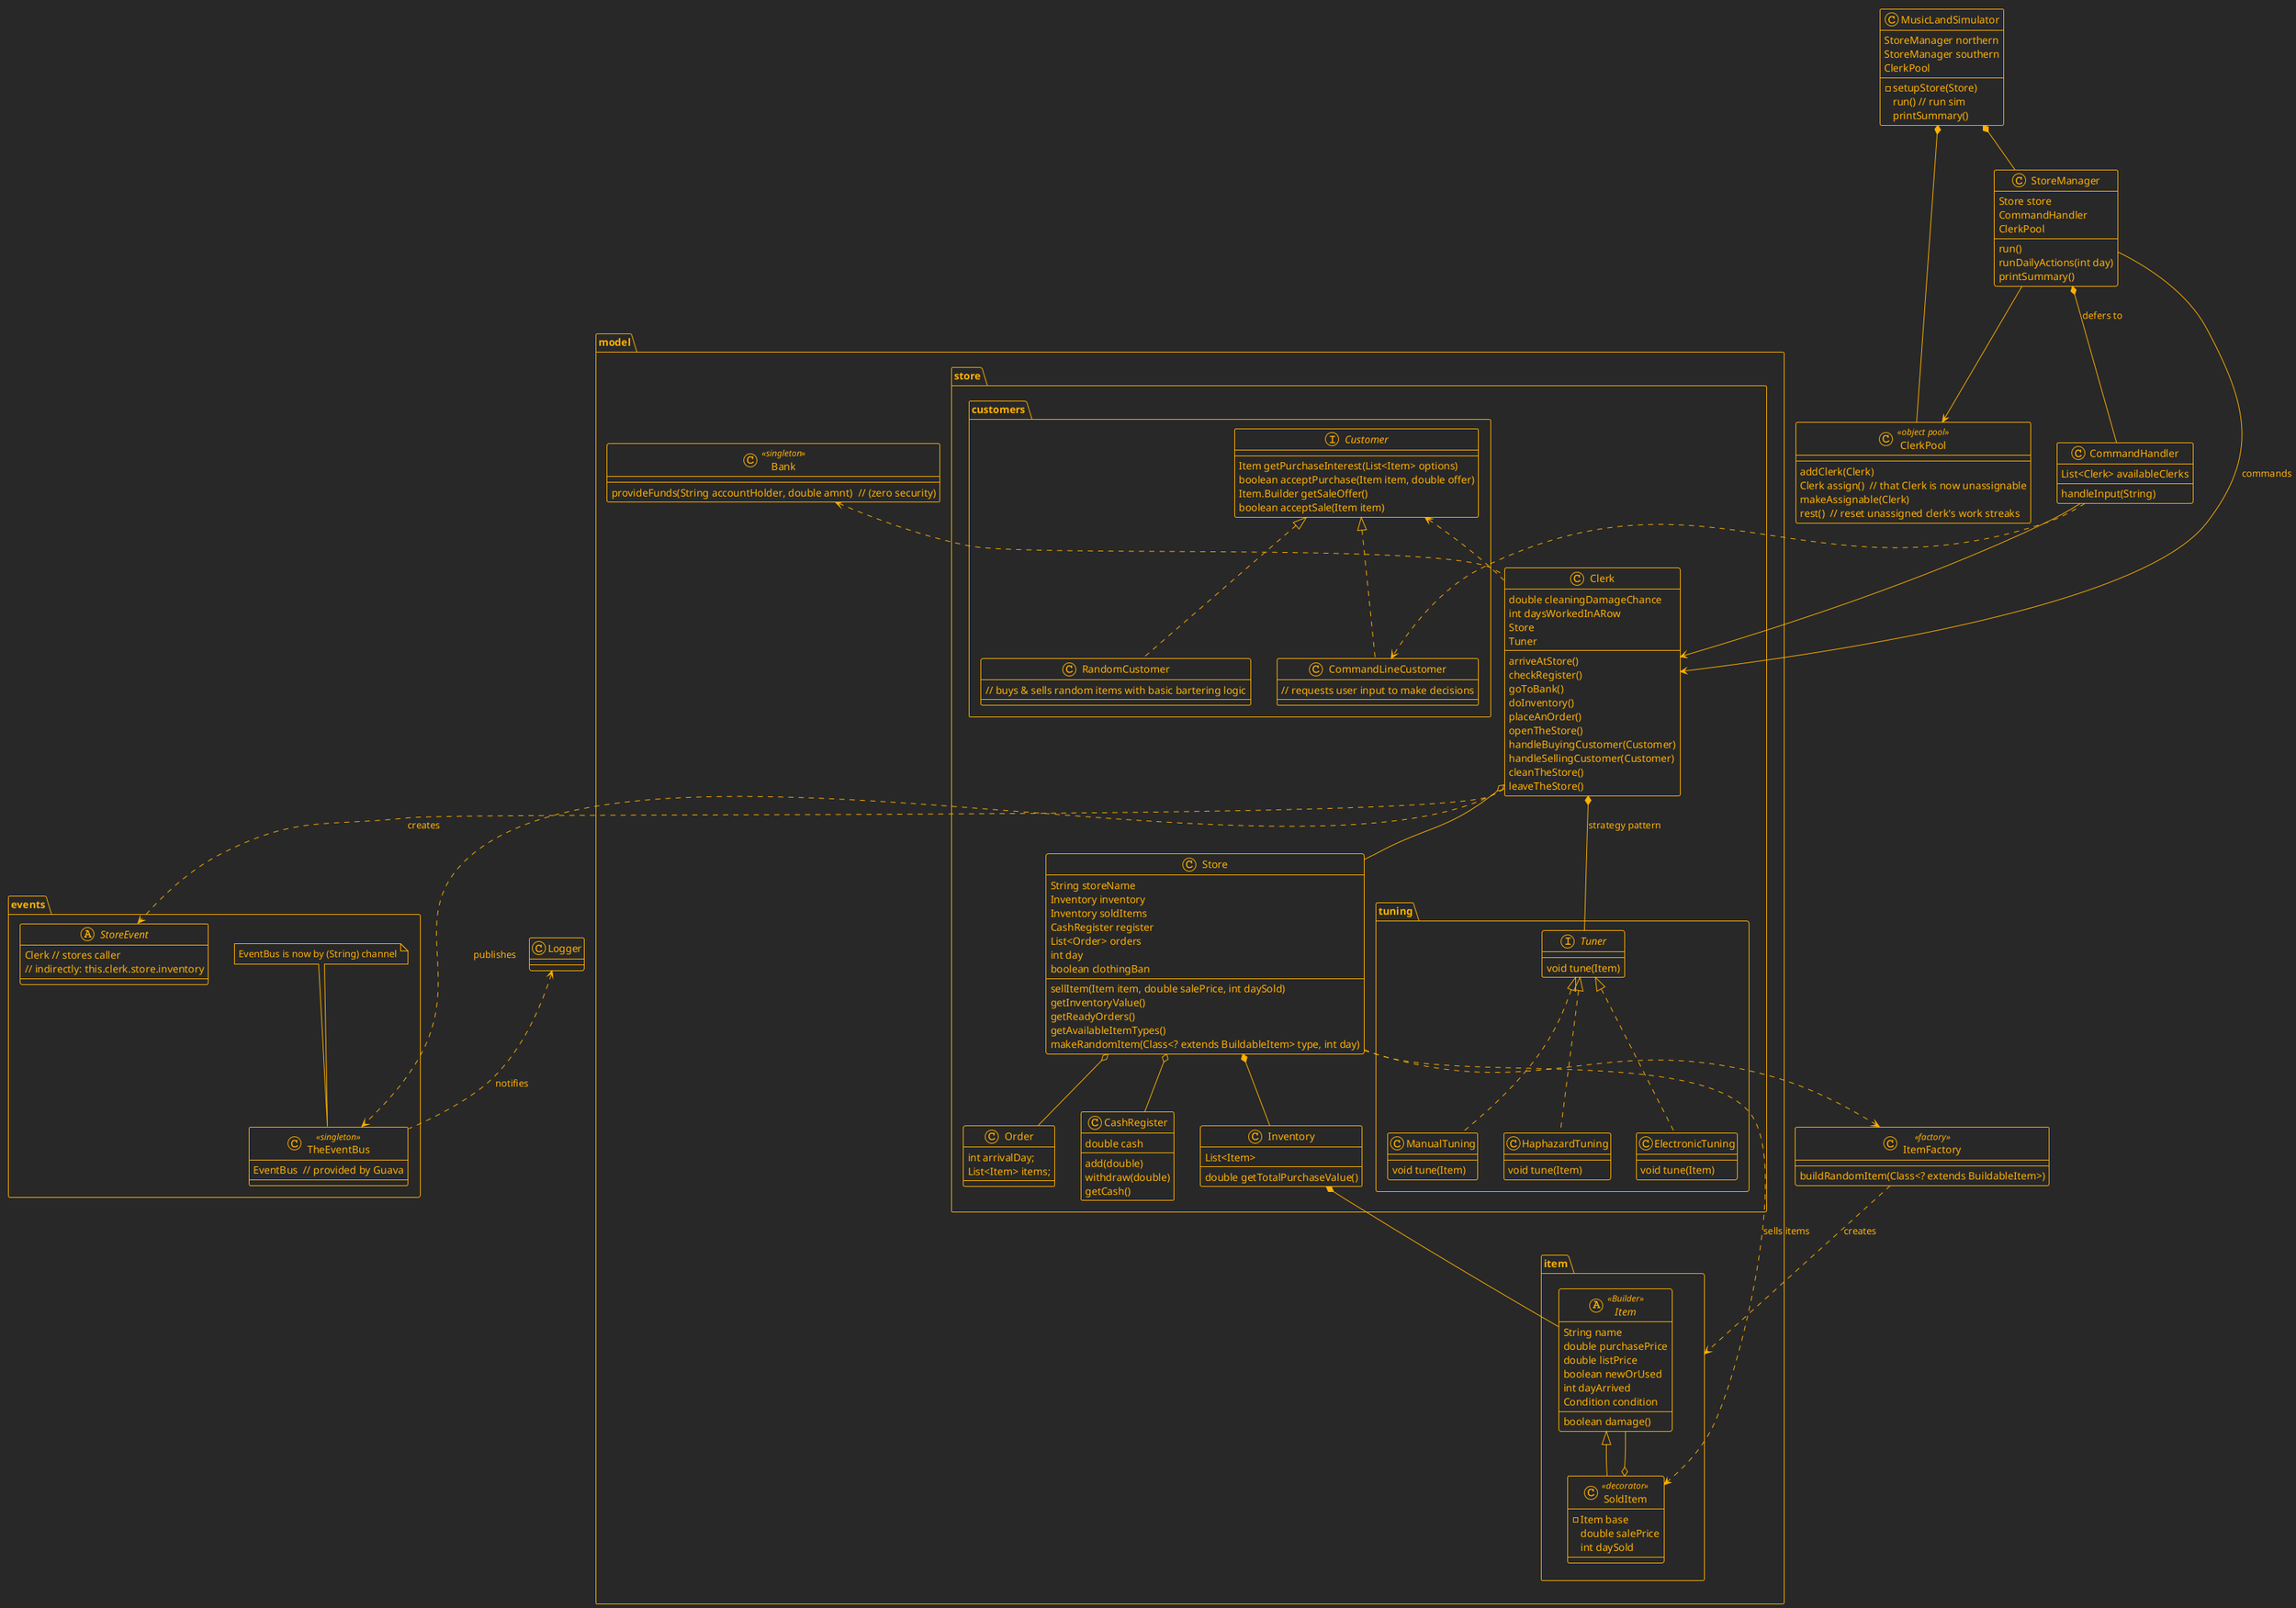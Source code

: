 @startuml

!theme crt-amber

<style>
header {
  HorizontalAlignment left
}
</style>

package "model" {

  '================================================================
  ' Item Package: Defines all sellable items and their properties.
  '================================================================
  package "item" {

    ' --- Base Item Definition ---
    abstract class Item <<Builder>> {
      String name
      double purchasePrice
      double listPrice
      boolean newOrUsed
      int dayArrived
      Condition condition
      boolean damage()
    }

    class SoldItem <<decorator>> extends Item {
      - Item base
      double salePrice
      int daySold
    }

    SoldItem o-- Item

  }

  '================================================================
  ' Store Package: Defines the store, staff, and customer logic.
  '================================================================
  package "store" {
    class Store {
      String storeName
      Inventory inventory
      Inventory soldItems
      CashRegister register
      List<Order> orders
      int day
      boolean clothingBan

      sellItem(Item item, double salePrice, int daySold)
      getInventoryValue()
      getReadyOrders()
      getAvailableItemTypes()
      makeRandomItem(Class<? extends BuildableItem> type, int day)
    }

    class Inventory {
      List<Item>
      double getTotalPurchaseValue()
    }

    class Order {
      int arrivalDay;
      List<Item> items;
    }

    class CashRegister {
      double cash
      add(double)
      withdraw(double)
      getCash()
    }

    package "customers" {
      interface Customer {
        Item getPurchaseInterest(List<Item> options)
        boolean acceptPurchase(Item item, double offer)
        Item.Builder getSaleOffer()
        boolean acceptSale(Item item)
      }

      class RandomCustomer implements Customer {
        // buys & sells random items with basic bartering logic
      }

      class CommandLineCustomer implements Customer {
        // requests user input to make decisions
      }
    }

    class Clerk {
      double cleaningDamageChance
      int daysWorkedInARow
      Store
      Tuner
      arriveAtStore()
      checkRegister()
      goToBank()
      doInventory()
      placeAnOrder()
      openTheStore()
      handleBuyingCustomer(Customer)
      handleSellingCustomer(Customer)
      cleanTheStore()
      leaveTheStore()
    }

    package "tuning" {
      interface Tuner {
        void tune(Item)
      }

      class HaphazardTuning implements Tuner {
        void tune(Item)
      }

      class ElectronicTuning implements Tuner {
        void tune(Item)
      }

      class ManualTuning implements Tuner {
        void tune(Item)
      }

    }

    ' --- Relationships within Store Package ---
    Store o-- Order
    Store o-- CashRegister
    Store *-- Inventory
    Store ..> SoldItem : sells items
    Inventory *-- Item
    Clerk o-- Store
    Clerk *-- Tuner : strategy pattern
    Customer <.. Clerk
  }

  '================================================================
  ' Singleton and Factory Definitions
  '================================================================
  class Bank <<singleton>> {
    provideFunds(String accountHolder, double amnt)  // (zero security)
  }

  Bank <.. Clerk

}

package "events" {
  class TheEventBus <<singleton>> {
    EventBus  // provided by Guava
  }

  note top
    EventBus is now by (String) channel
  end note

  abstract class StoreEvent {
    Clerk // stores caller
    // indirectly: this.clerk.store.inventory
  }

  ' --- Relationships within Package ---
  Clerk ..> TheEventBus : publishes
  Clerk ..> StoreEvent : creates

}

'================================================================
' Top-Level Simulation Components
'================================================================
class Logger {
}

class ItemFactory <<factory>> {
  buildRandomItem(Class<? extends BuildableItem>)
}

class CommandHandler {
  List<Clerk> availableClerks
  handleInput(String)
}

class ClerkPool <<object pool>> {
  addClerk(Clerk)
  Clerk assign()  // that Clerk is now unassignable
  makeAssignable(Clerk)
  rest()  // reset unassigned clerk's work streaks
}

class MusicLandSimulator {
  StoreManager northern
  StoreManager southern
  ClerkPool
  -setupStore(Store)
  run() // run sim
  printSummary()
}

class StoreManager {
  Store store
  CommandHandler
  ClerkPool
  run()
  runDailyActions(int day)
  printSummary()
}

' --- Top-Level Relationships ---
StoreManager --> Clerk : commands
StoreManager *-- CommandHandler : defers to
StoreManager --> ClerkPool
MusicLandSimulator *-- StoreManager
MusicLandSimulator *-- ClerkPool
CommandHandler --> Clerk
CommandHandler ..> CommandLineCustomer
Store ..> ItemFactory
ItemFactory ..> item : creates
Logger <.. TheEventBus : notifies

@enduml
